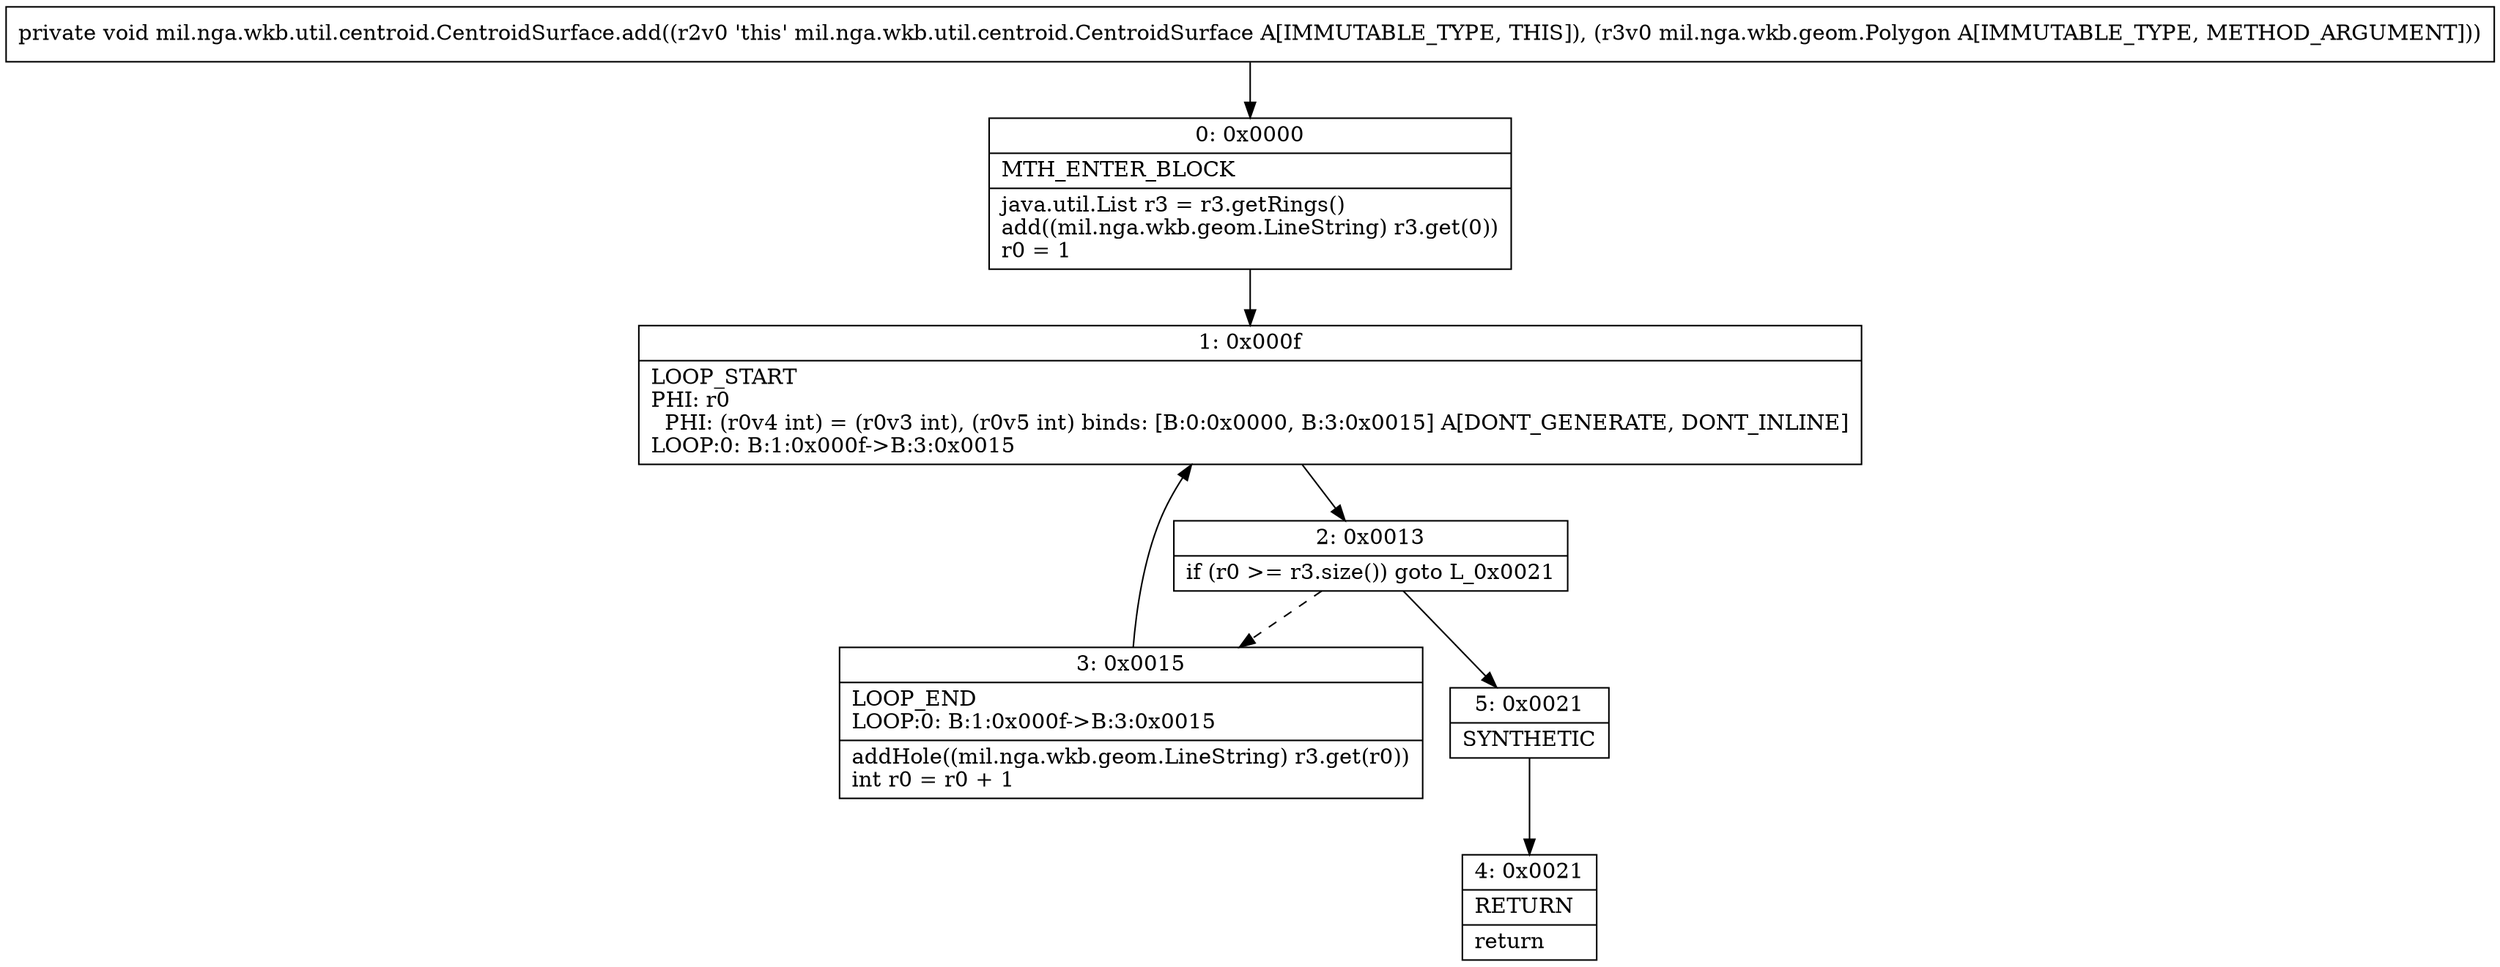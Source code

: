 digraph "CFG formil.nga.wkb.util.centroid.CentroidSurface.add(Lmil\/nga\/wkb\/geom\/Polygon;)V" {
Node_0 [shape=record,label="{0\:\ 0x0000|MTH_ENTER_BLOCK\l|java.util.List r3 = r3.getRings()\ladd((mil.nga.wkb.geom.LineString) r3.get(0))\lr0 = 1\l}"];
Node_1 [shape=record,label="{1\:\ 0x000f|LOOP_START\lPHI: r0 \l  PHI: (r0v4 int) = (r0v3 int), (r0v5 int) binds: [B:0:0x0000, B:3:0x0015] A[DONT_GENERATE, DONT_INLINE]\lLOOP:0: B:1:0x000f\-\>B:3:0x0015\l}"];
Node_2 [shape=record,label="{2\:\ 0x0013|if (r0 \>= r3.size()) goto L_0x0021\l}"];
Node_3 [shape=record,label="{3\:\ 0x0015|LOOP_END\lLOOP:0: B:1:0x000f\-\>B:3:0x0015\l|addHole((mil.nga.wkb.geom.LineString) r3.get(r0))\lint r0 = r0 + 1\l}"];
Node_4 [shape=record,label="{4\:\ 0x0021|RETURN\l|return\l}"];
Node_5 [shape=record,label="{5\:\ 0x0021|SYNTHETIC\l}"];
MethodNode[shape=record,label="{private void mil.nga.wkb.util.centroid.CentroidSurface.add((r2v0 'this' mil.nga.wkb.util.centroid.CentroidSurface A[IMMUTABLE_TYPE, THIS]), (r3v0 mil.nga.wkb.geom.Polygon A[IMMUTABLE_TYPE, METHOD_ARGUMENT])) }"];
MethodNode -> Node_0;
Node_0 -> Node_1;
Node_1 -> Node_2;
Node_2 -> Node_3[style=dashed];
Node_2 -> Node_5;
Node_3 -> Node_1;
Node_5 -> Node_4;
}

